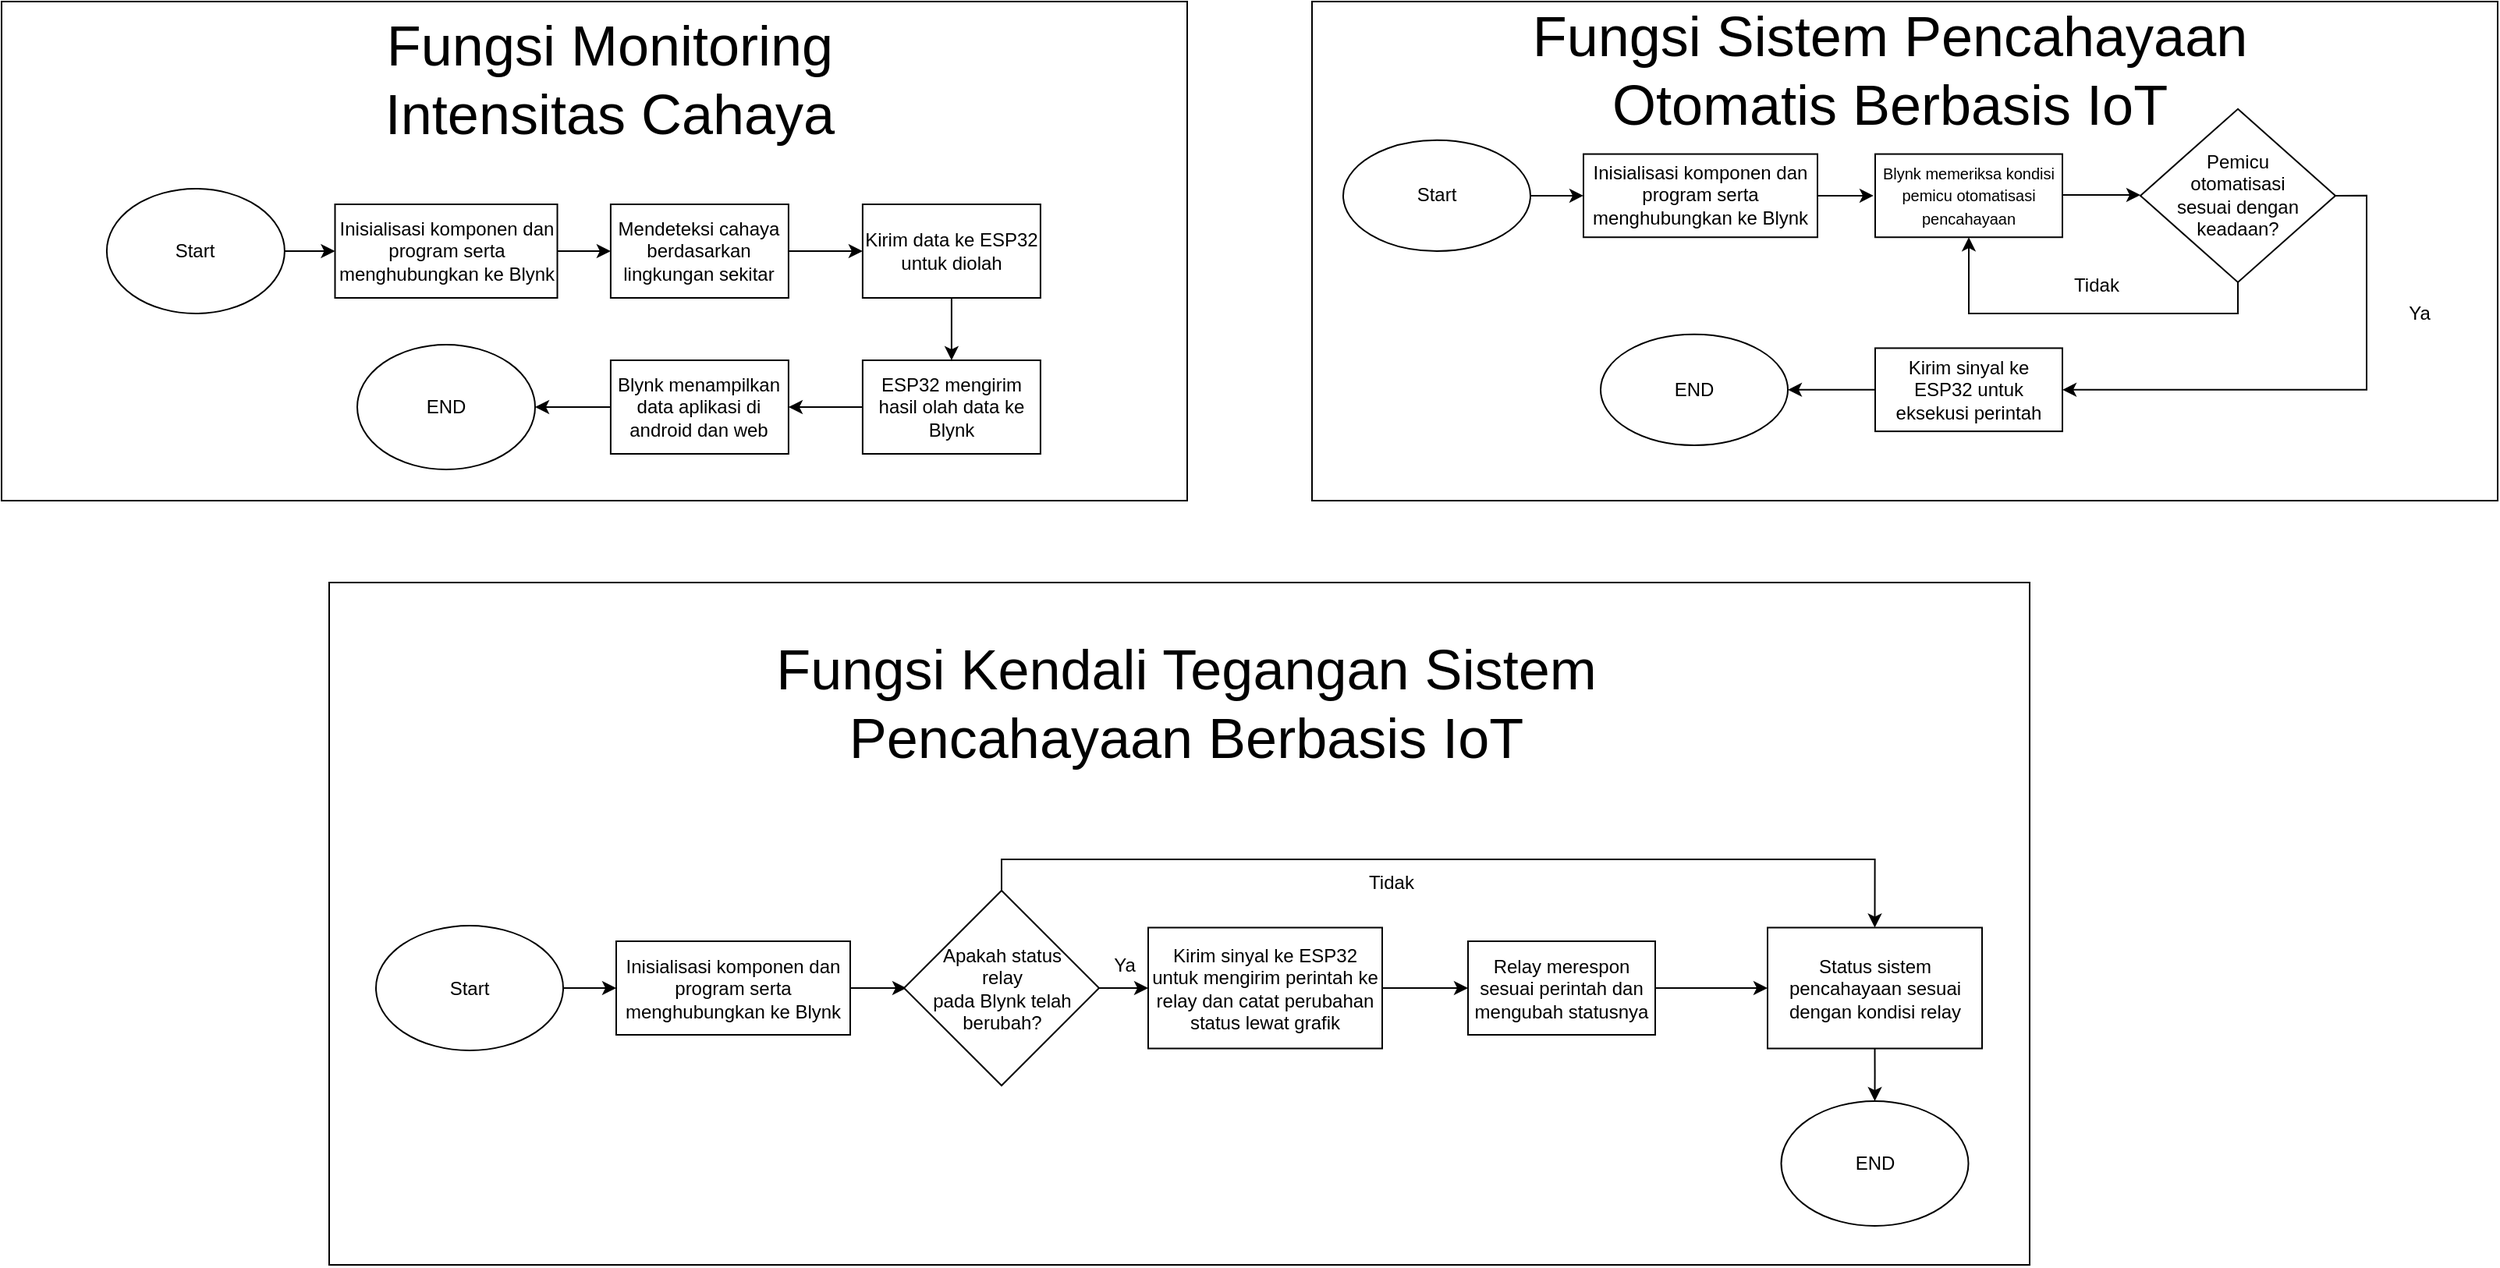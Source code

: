 <mxfile version="24.2.5" type="github">
  <diagram name="Halaman-1" id="Amh2mmN1JDySEoaFm9QU">
    <mxGraphModel dx="2077" dy="822" grid="0" gridSize="10" guides="0" tooltips="1" connect="1" arrows="1" fold="1" page="1" pageScale="1" pageWidth="827" pageHeight="1169" math="0" shadow="0">
      <root>
        <mxCell id="0" />
        <mxCell id="1" parent="0" />
        <mxCell id="5LmN_igyrJK0lIg_dsVV-4" value="" style="group" parent="1" vertex="1" connectable="0">
          <mxGeometry x="40" y="40" width="760" height="320" as="geometry" />
        </mxCell>
        <mxCell id="5LmN_igyrJK0lIg_dsVV-1" value="" style="shape=table;startSize=0;container=1;collapsible=0;childLayout=tableLayout;" parent="5LmN_igyrJK0lIg_dsVV-4" vertex="1">
          <mxGeometry width="760" height="320" as="geometry" />
        </mxCell>
        <mxCell id="5LmN_igyrJK0lIg_dsVV-2" value="" style="shape=tableRow;horizontal=0;startSize=0;swimlaneHead=0;swimlaneBody=0;strokeColor=inherit;top=0;left=0;bottom=0;right=0;collapsible=0;dropTarget=0;fillColor=none;points=[[0,0.5],[1,0.5]];portConstraint=eastwest;" parent="5LmN_igyrJK0lIg_dsVV-1" vertex="1">
          <mxGeometry width="760" height="320" as="geometry" />
        </mxCell>
        <mxCell id="5LmN_igyrJK0lIg_dsVV-3" value="" style="shape=partialRectangle;html=1;whiteSpace=wrap;connectable=0;strokeColor=inherit;overflow=hidden;fillColor=none;top=0;left=0;bottom=0;right=0;pointerEvents=1;" parent="5LmN_igyrJK0lIg_dsVV-2" vertex="1">
          <mxGeometry width="760" height="320" as="geometry">
            <mxRectangle width="760" height="320" as="alternateBounds" />
          </mxGeometry>
        </mxCell>
        <mxCell id="bi3WUS4kzeiAN3RM-r-X-1" value="Start" style="ellipse;whiteSpace=wrap;html=1;" parent="5LmN_igyrJK0lIg_dsVV-4" vertex="1">
          <mxGeometry x="67.45" y="120" width="114" height="80" as="geometry" />
        </mxCell>
        <mxCell id="bi3WUS4kzeiAN3RM-r-X-2" value="Inisialisasi komponen dan program serta menghubungkan ke Blynk" style="rounded=0;whiteSpace=wrap;html=1;" parent="5LmN_igyrJK0lIg_dsVV-4" vertex="1">
          <mxGeometry x="213.75" y="130" width="142.5" height="60" as="geometry" />
        </mxCell>
        <mxCell id="bi3WUS4kzeiAN3RM-r-X-8" style="edgeStyle=orthogonalEdgeStyle;rounded=0;orthogonalLoop=1;jettySize=auto;html=1;exitX=1;exitY=0.5;exitDx=0;exitDy=0;entryX=0;entryY=0.5;entryDx=0;entryDy=0;" parent="5LmN_igyrJK0lIg_dsVV-4" source="bi3WUS4kzeiAN3RM-r-X-1" target="bi3WUS4kzeiAN3RM-r-X-2" edge="1">
          <mxGeometry relative="1" as="geometry" />
        </mxCell>
        <mxCell id="bi3WUS4kzeiAN3RM-r-X-3" value="Mendeteksi cahaya berdasarkan lingkungan sekitar" style="rounded=0;whiteSpace=wrap;html=1;" parent="5LmN_igyrJK0lIg_dsVV-4" vertex="1">
          <mxGeometry x="390.45" y="130" width="114" height="60" as="geometry" />
        </mxCell>
        <mxCell id="bi3WUS4kzeiAN3RM-r-X-9" style="edgeStyle=orthogonalEdgeStyle;rounded=0;orthogonalLoop=1;jettySize=auto;html=1;exitX=1;exitY=0.5;exitDx=0;exitDy=0;entryX=0;entryY=0.5;entryDx=0;entryDy=0;" parent="5LmN_igyrJK0lIg_dsVV-4" source="bi3WUS4kzeiAN3RM-r-X-2" target="bi3WUS4kzeiAN3RM-r-X-3" edge="1">
          <mxGeometry relative="1" as="geometry" />
        </mxCell>
        <mxCell id="bi3WUS4kzeiAN3RM-r-X-4" value="Kirim data ke ESP32 untuk diolah" style="rounded=0;whiteSpace=wrap;html=1;" parent="5LmN_igyrJK0lIg_dsVV-4" vertex="1">
          <mxGeometry x="551.95" y="130" width="114" height="60" as="geometry" />
        </mxCell>
        <mxCell id="bi3WUS4kzeiAN3RM-r-X-10" style="edgeStyle=orthogonalEdgeStyle;rounded=0;orthogonalLoop=1;jettySize=auto;html=1;exitX=1;exitY=0.5;exitDx=0;exitDy=0;entryX=0;entryY=0.5;entryDx=0;entryDy=0;" parent="5LmN_igyrJK0lIg_dsVV-4" source="bi3WUS4kzeiAN3RM-r-X-3" target="bi3WUS4kzeiAN3RM-r-X-4" edge="1">
          <mxGeometry relative="1" as="geometry" />
        </mxCell>
        <mxCell id="bi3WUS4kzeiAN3RM-r-X-5" value="ESP32 mengirim hasil olah data ke Blynk" style="rounded=0;whiteSpace=wrap;html=1;" parent="5LmN_igyrJK0lIg_dsVV-4" vertex="1">
          <mxGeometry x="551.95" y="230" width="114" height="60" as="geometry" />
        </mxCell>
        <mxCell id="bi3WUS4kzeiAN3RM-r-X-11" style="edgeStyle=orthogonalEdgeStyle;rounded=0;orthogonalLoop=1;jettySize=auto;html=1;exitX=0.5;exitY=1;exitDx=0;exitDy=0;entryX=0.5;entryY=0;entryDx=0;entryDy=0;" parent="5LmN_igyrJK0lIg_dsVV-4" source="bi3WUS4kzeiAN3RM-r-X-4" target="bi3WUS4kzeiAN3RM-r-X-5" edge="1">
          <mxGeometry relative="1" as="geometry" />
        </mxCell>
        <mxCell id="bi3WUS4kzeiAN3RM-r-X-6" value="Blynk menampilkan data aplikasi di android dan web" style="rounded=0;whiteSpace=wrap;html=1;" parent="5LmN_igyrJK0lIg_dsVV-4" vertex="1">
          <mxGeometry x="390.45" y="230" width="114" height="60" as="geometry" />
        </mxCell>
        <mxCell id="bi3WUS4kzeiAN3RM-r-X-12" style="edgeStyle=orthogonalEdgeStyle;rounded=0;orthogonalLoop=1;jettySize=auto;html=1;exitX=0;exitY=0.5;exitDx=0;exitDy=0;entryX=1;entryY=0.5;entryDx=0;entryDy=0;" parent="5LmN_igyrJK0lIg_dsVV-4" source="bi3WUS4kzeiAN3RM-r-X-5" target="bi3WUS4kzeiAN3RM-r-X-6" edge="1">
          <mxGeometry relative="1" as="geometry" />
        </mxCell>
        <mxCell id="bi3WUS4kzeiAN3RM-r-X-7" value="END" style="ellipse;whiteSpace=wrap;html=1;" parent="5LmN_igyrJK0lIg_dsVV-4" vertex="1">
          <mxGeometry x="228" y="220" width="114" height="80" as="geometry" />
        </mxCell>
        <mxCell id="bi3WUS4kzeiAN3RM-r-X-13" style="edgeStyle=orthogonalEdgeStyle;rounded=0;orthogonalLoop=1;jettySize=auto;html=1;exitX=0;exitY=0.5;exitDx=0;exitDy=0;entryX=1;entryY=0.5;entryDx=0;entryDy=0;" parent="5LmN_igyrJK0lIg_dsVV-4" source="bi3WUS4kzeiAN3RM-r-X-6" target="bi3WUS4kzeiAN3RM-r-X-7" edge="1">
          <mxGeometry relative="1" as="geometry" />
        </mxCell>
        <mxCell id="bi3WUS4kzeiAN3RM-r-X-14" value="&lt;font style=&quot;font-size: 36px;&quot;&gt;Fungsi Monitoring Intensitas Cahaya&lt;/font&gt;" style="text;html=1;strokeColor=none;fillColor=none;align=center;verticalAlign=middle;whiteSpace=wrap;rounded=0;" parent="5LmN_igyrJK0lIg_dsVV-4" vertex="1">
          <mxGeometry x="228" width="323.95" height="100" as="geometry" />
        </mxCell>
        <mxCell id="5LmN_igyrJK0lIg_dsVV-21" value="" style="group" parent="1" vertex="1" connectable="0">
          <mxGeometry x="880" y="40" width="760" height="320" as="geometry" />
        </mxCell>
        <mxCell id="5LmN_igyrJK0lIg_dsVV-18" value="" style="shape=table;startSize=0;container=1;collapsible=0;childLayout=tableLayout;" parent="5LmN_igyrJK0lIg_dsVV-21" vertex="1">
          <mxGeometry width="760" height="320" as="geometry" />
        </mxCell>
        <mxCell id="5LmN_igyrJK0lIg_dsVV-19" value="" style="shape=tableRow;horizontal=0;startSize=0;swimlaneHead=0;swimlaneBody=0;strokeColor=inherit;top=0;left=0;bottom=0;right=0;collapsible=0;dropTarget=0;fillColor=none;points=[[0,0.5],[1,0.5]];portConstraint=eastwest;" parent="5LmN_igyrJK0lIg_dsVV-18" vertex="1">
          <mxGeometry width="760" height="320" as="geometry" />
        </mxCell>
        <mxCell id="5LmN_igyrJK0lIg_dsVV-20" value="" style="shape=partialRectangle;html=1;whiteSpace=wrap;connectable=0;strokeColor=inherit;overflow=hidden;fillColor=none;top=0;left=0;bottom=0;right=0;pointerEvents=1;" parent="5LmN_igyrJK0lIg_dsVV-19" vertex="1">
          <mxGeometry width="760" height="320" as="geometry">
            <mxRectangle width="760" height="320" as="alternateBounds" />
          </mxGeometry>
        </mxCell>
        <mxCell id="bi3WUS4kzeiAN3RM-r-X-16" value="&lt;font style=&quot;font-size: 36px;&quot;&gt;Fungsi Sistem Pencahayaan Otomatis Berbasis IoT&lt;/font&gt;" style="text;html=1;strokeColor=none;fillColor=none;align=center;verticalAlign=middle;whiteSpace=wrap;rounded=0;" parent="5LmN_igyrJK0lIg_dsVV-21" vertex="1">
          <mxGeometry x="130" width="481.0" height="88.889" as="geometry" />
        </mxCell>
        <mxCell id="bi3WUS4kzeiAN3RM-r-X-19" value="Start" style="ellipse;whiteSpace=wrap;html=1;" parent="5LmN_igyrJK0lIg_dsVV-21" vertex="1">
          <mxGeometry x="20" y="88.889" width="120.0" height="71.111" as="geometry" />
        </mxCell>
        <mxCell id="bi3WUS4kzeiAN3RM-r-X-20" style="edgeStyle=orthogonalEdgeStyle;rounded=0;orthogonalLoop=1;jettySize=auto;html=1;exitX=1;exitY=0.5;exitDx=0;exitDy=0;entryX=0;entryY=0.5;entryDx=0;entryDy=0;" parent="5LmN_igyrJK0lIg_dsVV-21" source="bi3WUS4kzeiAN3RM-r-X-21" edge="1">
          <mxGeometry relative="1" as="geometry">
            <mxPoint x="360" y="124.444" as="targetPoint" />
          </mxGeometry>
        </mxCell>
        <mxCell id="bi3WUS4kzeiAN3RM-r-X-21" value="Inisialisasi komponen dan program serta menghubungkan ke Blynk" style="rounded=0;whiteSpace=wrap;html=1;" parent="5LmN_igyrJK0lIg_dsVV-21" vertex="1">
          <mxGeometry x="174" y="97.778" width="150.0" height="53.333" as="geometry" />
        </mxCell>
        <mxCell id="bi3WUS4kzeiAN3RM-r-X-18" style="edgeStyle=orthogonalEdgeStyle;rounded=0;orthogonalLoop=1;jettySize=auto;html=1;exitX=1;exitY=0.5;exitDx=0;exitDy=0;entryX=0;entryY=0.5;entryDx=0;entryDy=0;" parent="5LmN_igyrJK0lIg_dsVV-21" source="bi3WUS4kzeiAN3RM-r-X-19" target="bi3WUS4kzeiAN3RM-r-X-21" edge="1">
          <mxGeometry relative="1" as="geometry" />
        </mxCell>
        <mxCell id="bi3WUS4kzeiAN3RM-r-X-22" style="edgeStyle=orthogonalEdgeStyle;rounded=0;orthogonalLoop=1;jettySize=auto;html=1;exitX=1;exitY=0.5;exitDx=0;exitDy=0;entryX=0;entryY=0.5;entryDx=0;entryDy=0;" parent="5LmN_igyrJK0lIg_dsVV-21" edge="1">
          <mxGeometry relative="1" as="geometry">
            <mxPoint x="481.0" y="124" as="sourcePoint" />
            <mxPoint x="531" y="124" as="targetPoint" />
          </mxGeometry>
        </mxCell>
        <mxCell id="bi3WUS4kzeiAN3RM-r-X-32" value="&lt;font style=&quot;font-size: 10px;&quot;&gt;Blynk memeriksa kondisi pemicu otomatisasi pencahayaan&lt;/font&gt;" style="rounded=0;whiteSpace=wrap;html=1;" parent="5LmN_igyrJK0lIg_dsVV-21" vertex="1">
          <mxGeometry x="361" y="97.778" width="120.0" height="53.333" as="geometry" />
        </mxCell>
        <mxCell id="bi3WUS4kzeiAN3RM-r-X-34" style="edgeStyle=orthogonalEdgeStyle;rounded=0;orthogonalLoop=1;jettySize=auto;html=1;exitX=0.5;exitY=1;exitDx=0;exitDy=0;entryX=0.5;entryY=1;entryDx=0;entryDy=0;" parent="5LmN_igyrJK0lIg_dsVV-21" source="bi3WUS4kzeiAN3RM-r-X-33" target="bi3WUS4kzeiAN3RM-r-X-32" edge="1">
          <mxGeometry relative="1" as="geometry" />
        </mxCell>
        <mxCell id="bi3WUS4kzeiAN3RM-r-X-33" value="Pemicu&lt;br&gt;otomatisasi&lt;br&gt;sesuai dengan&lt;br&gt;keadaan?" style="rhombus;whiteSpace=wrap;html=1;" parent="5LmN_igyrJK0lIg_dsVV-21" vertex="1">
          <mxGeometry x="531" y="68.889" width="125" height="111.111" as="geometry" />
        </mxCell>
        <mxCell id="bi3WUS4kzeiAN3RM-r-X-35" value="Kirim sinyal ke ESP32 untuk eksekusi perintah" style="rounded=0;whiteSpace=wrap;html=1;" parent="5LmN_igyrJK0lIg_dsVV-21" vertex="1">
          <mxGeometry x="361" y="222.222" width="120.0" height="53.333" as="geometry" />
        </mxCell>
        <mxCell id="bi3WUS4kzeiAN3RM-r-X-36" style="edgeStyle=orthogonalEdgeStyle;rounded=0;orthogonalLoop=1;jettySize=auto;html=1;exitX=1;exitY=0.5;exitDx=0;exitDy=0;entryX=1;entryY=0.5;entryDx=0;entryDy=0;" parent="5LmN_igyrJK0lIg_dsVV-21" source="bi3WUS4kzeiAN3RM-r-X-33" target="bi3WUS4kzeiAN3RM-r-X-35" edge="1">
          <mxGeometry relative="1" as="geometry" />
        </mxCell>
        <mxCell id="bi3WUS4kzeiAN3RM-r-X-37" value="END" style="ellipse;whiteSpace=wrap;html=1;" parent="5LmN_igyrJK0lIg_dsVV-21" vertex="1">
          <mxGeometry x="185" y="213.333" width="120.0" height="71.111" as="geometry" />
        </mxCell>
        <mxCell id="bi3WUS4kzeiAN3RM-r-X-38" style="edgeStyle=orthogonalEdgeStyle;rounded=0;orthogonalLoop=1;jettySize=auto;html=1;exitX=0;exitY=0.5;exitDx=0;exitDy=0;entryX=1;entryY=0.5;entryDx=0;entryDy=0;" parent="5LmN_igyrJK0lIg_dsVV-21" source="bi3WUS4kzeiAN3RM-r-X-35" target="bi3WUS4kzeiAN3RM-r-X-37" edge="1">
          <mxGeometry relative="1" as="geometry" />
        </mxCell>
        <mxCell id="7ShA4Bs4Lb3jQ0K2besD-41" value="Ya" style="text;html=1;strokeColor=none;fillColor=none;align=center;verticalAlign=middle;whiteSpace=wrap;rounded=0;" parent="5LmN_igyrJK0lIg_dsVV-21" vertex="1">
          <mxGeometry x="680" y="186.667" width="60.0" height="26.667" as="geometry" />
        </mxCell>
        <mxCell id="7ShA4Bs4Lb3jQ0K2besD-42" value="Tidak" style="text;html=1;strokeColor=none;fillColor=none;align=center;verticalAlign=middle;whiteSpace=wrap;rounded=0;" parent="5LmN_igyrJK0lIg_dsVV-21" vertex="1">
          <mxGeometry x="472.5" y="168.889" width="60.0" height="26.667" as="geometry" />
        </mxCell>
        <mxCell id="5LmN_igyrJK0lIg_dsVV-22" value="" style="shape=table;startSize=0;container=1;collapsible=0;childLayout=tableLayout;" parent="1" vertex="1">
          <mxGeometry x="250" y="412.5" width="1090" height="437.5" as="geometry" />
        </mxCell>
        <mxCell id="5LmN_igyrJK0lIg_dsVV-23" value="" style="shape=tableRow;horizontal=0;startSize=0;swimlaneHead=0;swimlaneBody=0;strokeColor=inherit;top=0;left=0;bottom=0;right=0;collapsible=0;dropTarget=0;fillColor=none;points=[[0,0.5],[1,0.5]];portConstraint=eastwest;" parent="5LmN_igyrJK0lIg_dsVV-22" vertex="1">
          <mxGeometry width="1090" height="438" as="geometry" />
        </mxCell>
        <mxCell id="5LmN_igyrJK0lIg_dsVV-24" value="" style="shape=partialRectangle;html=1;whiteSpace=wrap;connectable=0;strokeColor=inherit;overflow=hidden;fillColor=none;top=0;left=0;bottom=0;right=0;pointerEvents=1;" parent="5LmN_igyrJK0lIg_dsVV-23" vertex="1">
          <mxGeometry width="1090" height="438" as="geometry">
            <mxRectangle width="1090" height="438" as="alternateBounds" />
          </mxGeometry>
        </mxCell>
        <mxCell id="7ShA4Bs4Lb3jQ0K2besD-2" value="Start" style="ellipse;whiteSpace=wrap;html=1;" parent="1" vertex="1">
          <mxGeometry x="280" y="632.5" width="120" height="80" as="geometry" />
        </mxCell>
        <mxCell id="7ShA4Bs4Lb3jQ0K2besD-3" style="edgeStyle=orthogonalEdgeStyle;rounded=0;orthogonalLoop=1;jettySize=auto;html=1;exitX=1;exitY=0.5;exitDx=0;exitDy=0;entryX=0;entryY=0.5;entryDx=0;entryDy=0;" parent="1" source="7ShA4Bs4Lb3jQ0K2besD-4" edge="1">
          <mxGeometry relative="1" as="geometry">
            <mxPoint x="620" y="672.5" as="targetPoint" />
          </mxGeometry>
        </mxCell>
        <mxCell id="7ShA4Bs4Lb3jQ0K2besD-4" value="Inisialisasi komponen dan program serta menghubungkan ke Blynk" style="rounded=0;whiteSpace=wrap;html=1;" parent="1" vertex="1">
          <mxGeometry x="434" y="642.5" width="150" height="60" as="geometry" />
        </mxCell>
        <mxCell id="7ShA4Bs4Lb3jQ0K2besD-1" style="edgeStyle=orthogonalEdgeStyle;rounded=0;orthogonalLoop=1;jettySize=auto;html=1;exitX=1;exitY=0.5;exitDx=0;exitDy=0;entryX=0;entryY=0.5;entryDx=0;entryDy=0;" parent="1" source="7ShA4Bs4Lb3jQ0K2besD-2" target="7ShA4Bs4Lb3jQ0K2besD-4" edge="1">
          <mxGeometry relative="1" as="geometry" />
        </mxCell>
        <mxCell id="1sxn3IzzySSfJyfg2rox-2" style="edgeStyle=orthogonalEdgeStyle;rounded=0;orthogonalLoop=1;jettySize=auto;html=1;" edge="1" parent="1" source="7ShA4Bs4Lb3jQ0K2besD-9" target="7ShA4Bs4Lb3jQ0K2besD-11">
          <mxGeometry relative="1" as="geometry" />
        </mxCell>
        <mxCell id="7ShA4Bs4Lb3jQ0K2besD-9" value="Apakah status&lt;br&gt;relay&lt;br&gt;pada Blynk telah&lt;br&gt;berubah?" style="rhombus;whiteSpace=wrap;html=1;" parent="1" vertex="1">
          <mxGeometry x="618.5" y="610" width="125" height="125" as="geometry" />
        </mxCell>
        <mxCell id="7ShA4Bs4Lb3jQ0K2besD-11" value="Kirim sinyal ke ESP32 untuk mengirim perintah ke relay dan catat perubahan status lewat grafik" style="rounded=0;whiteSpace=wrap;html=1;" parent="1" vertex="1">
          <mxGeometry x="775" y="633.75" width="150" height="77.5" as="geometry" />
        </mxCell>
        <mxCell id="7ShA4Bs4Lb3jQ0K2besD-12" value="END" style="ellipse;whiteSpace=wrap;html=1;" parent="1" vertex="1">
          <mxGeometry x="1180.75" y="745" width="120" height="80" as="geometry" />
        </mxCell>
        <mxCell id="7ShA4Bs4Lb3jQ0K2besD-13" value="&lt;font style=&quot;font-size: 36px;&quot;&gt;Fungsi Kendali Tegangan Sistem Pencahayaan Berbasis IoT&lt;/font&gt;" style="text;html=1;strokeColor=none;fillColor=none;align=center;verticalAlign=middle;whiteSpace=wrap;rounded=0;" parent="1" vertex="1">
          <mxGeometry x="434" y="440" width="731" height="100" as="geometry" />
        </mxCell>
        <mxCell id="1sxn3IzzySSfJyfg2rox-3" style="edgeStyle=orthogonalEdgeStyle;rounded=0;orthogonalLoop=1;jettySize=auto;html=1;entryX=0;entryY=0.5;entryDx=0;entryDy=0;" edge="1" parent="1" source="7ShA4Bs4Lb3jQ0K2besD-14" target="7ShA4Bs4Lb3jQ0K2besD-16">
          <mxGeometry relative="1" as="geometry" />
        </mxCell>
        <mxCell id="7ShA4Bs4Lb3jQ0K2besD-14" value="Relay merespon sesuai perintah dan mengubah statusnya" style="rounded=0;whiteSpace=wrap;html=1;" parent="1" vertex="1">
          <mxGeometry x="980" y="642.5" width="120" height="60" as="geometry" />
        </mxCell>
        <mxCell id="7ShA4Bs4Lb3jQ0K2besD-29" style="edgeStyle=orthogonalEdgeStyle;rounded=0;orthogonalLoop=1;jettySize=auto;html=1;exitX=1;exitY=0.5;exitDx=0;exitDy=0;entryX=0;entryY=0.5;entryDx=0;entryDy=0;" parent="1" source="7ShA4Bs4Lb3jQ0K2besD-11" target="7ShA4Bs4Lb3jQ0K2besD-14" edge="1">
          <mxGeometry relative="1" as="geometry" />
        </mxCell>
        <mxCell id="7ShA4Bs4Lb3jQ0K2besD-22" style="edgeStyle=orthogonalEdgeStyle;rounded=0;orthogonalLoop=1;jettySize=auto;html=1;exitX=0.5;exitY=0;exitDx=0;exitDy=0;entryX=0.5;entryY=0;entryDx=0;entryDy=0;" parent="1" source="7ShA4Bs4Lb3jQ0K2besD-9" target="7ShA4Bs4Lb3jQ0K2besD-16" edge="1">
          <mxGeometry relative="1" as="geometry">
            <mxPoint x="1178.5" y="608.75" as="targetPoint" />
            <Array as="points">
              <mxPoint x="681" y="590" />
              <mxPoint x="1241" y="590" />
            </Array>
          </mxGeometry>
        </mxCell>
        <mxCell id="1sxn3IzzySSfJyfg2rox-4" style="edgeStyle=orthogonalEdgeStyle;rounded=0;orthogonalLoop=1;jettySize=auto;html=1;exitX=0.5;exitY=1;exitDx=0;exitDy=0;" edge="1" parent="1" source="7ShA4Bs4Lb3jQ0K2besD-16" target="7ShA4Bs4Lb3jQ0K2besD-12">
          <mxGeometry relative="1" as="geometry" />
        </mxCell>
        <mxCell id="7ShA4Bs4Lb3jQ0K2besD-16" value="Status sistem pencahayaan sesuai dengan kondisi relay" style="rounded=0;whiteSpace=wrap;html=1;" parent="1" vertex="1">
          <mxGeometry x="1172" y="633.75" width="137.5" height="77.5" as="geometry" />
        </mxCell>
        <mxCell id="7ShA4Bs4Lb3jQ0K2besD-44" value="Ya" style="text;html=1;strokeColor=none;fillColor=none;align=center;verticalAlign=middle;whiteSpace=wrap;rounded=0;" parent="1" vertex="1">
          <mxGeometry x="730" y="642.5" width="60" height="30" as="geometry" />
        </mxCell>
        <mxCell id="7ShA4Bs4Lb3jQ0K2besD-45" value="Tidak" style="text;html=1;strokeColor=none;fillColor=none;align=center;verticalAlign=middle;whiteSpace=wrap;rounded=0;" parent="1" vertex="1">
          <mxGeometry x="901" y="590" width="60" height="30" as="geometry" />
        </mxCell>
      </root>
    </mxGraphModel>
  </diagram>
</mxfile>
